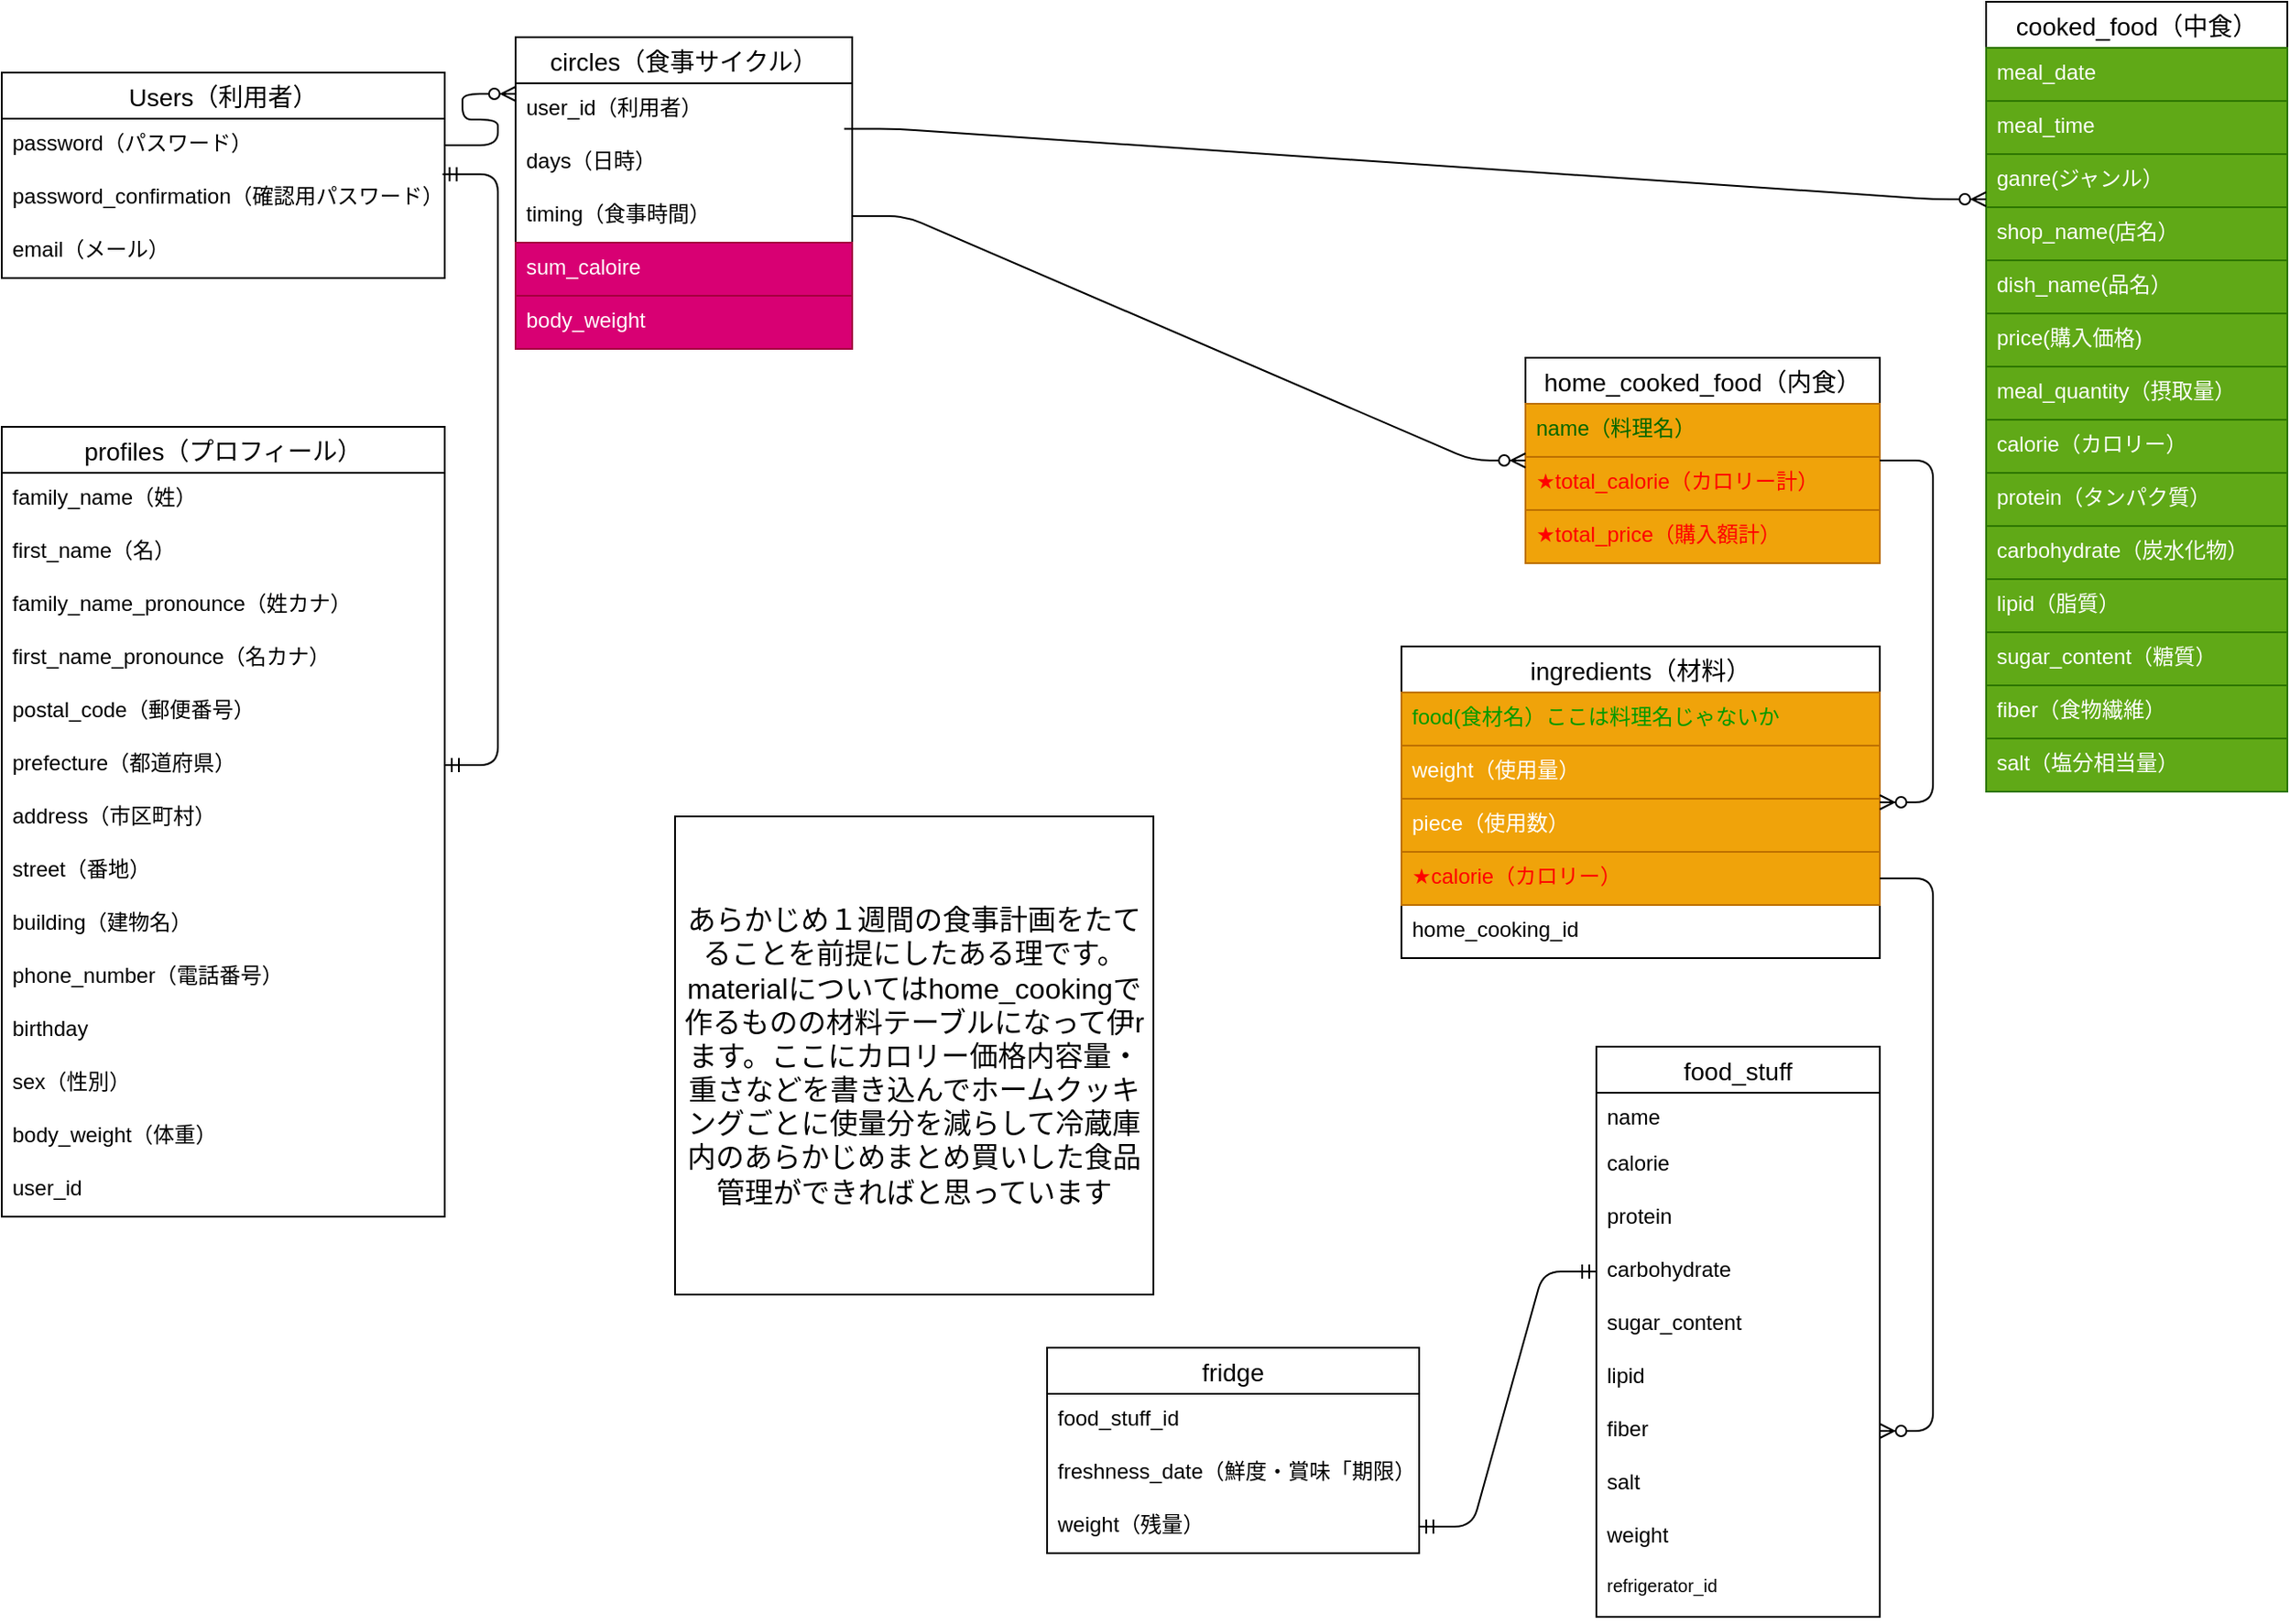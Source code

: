 <mxfile>
    <diagram id="WbgnvZaTyjX36KZ8kXM8" name="ページ1">
        <mxGraphModel dx="480" dy="800" grid="1" gridSize="10" guides="1" tooltips="1" connect="1" arrows="1" fold="1" page="1" pageScale="1" pageWidth="850" pageHeight="1100" math="0" shadow="0">
            <root>
                <mxCell id="0"/>
                <mxCell id="1" parent="0"/>
                <mxCell id="3" value="Users（利用者）" style="swimlane;fontStyle=0;childLayout=stackLayout;horizontal=1;startSize=26;horizontalStack=0;resizeParent=1;resizeParentMax=0;resizeLast=0;collapsible=1;marginBottom=0;align=center;fontSize=14;" parent="1" vertex="1">
                    <mxGeometry x="30" y="50" width="250" height="116" as="geometry"/>
                </mxCell>
                <mxCell id="4" value="password（パスワード）" style="text;strokeColor=none;fillColor=none;spacingLeft=4;spacingRight=4;overflow=hidden;rotatable=0;points=[[0,0.5],[1,0.5]];portConstraint=eastwest;fontSize=12;" parent="3" vertex="1">
                    <mxGeometry y="26" width="250" height="30" as="geometry"/>
                </mxCell>
                <mxCell id="5" value="password_confirmation（確認用パスワード）" style="text;strokeColor=none;fillColor=none;spacingLeft=4;spacingRight=4;overflow=hidden;rotatable=0;points=[[0,0.5],[1,0.5]];portConstraint=eastwest;fontSize=12;" parent="3" vertex="1">
                    <mxGeometry y="56" width="250" height="30" as="geometry"/>
                </mxCell>
                <mxCell id="6" value="email（メール）" style="text;strokeColor=none;fillColor=none;spacingLeft=4;spacingRight=4;overflow=hidden;rotatable=0;points=[[0,0.5],[1,0.5]];portConstraint=eastwest;fontSize=12;" parent="3" vertex="1">
                    <mxGeometry y="86" width="250" height="30" as="geometry"/>
                </mxCell>
                <mxCell id="7" value="circles（食事サイクル）" style="swimlane;fontStyle=0;childLayout=stackLayout;horizontal=1;startSize=26;horizontalStack=0;resizeParent=1;resizeParentMax=0;resizeLast=0;collapsible=1;marginBottom=0;align=center;fontSize=14;" parent="1" vertex="1">
                    <mxGeometry x="320" y="30" width="190" height="176" as="geometry">
                        <mxRectangle x="360" y="80" width="140" height="40" as="alternateBounds"/>
                    </mxGeometry>
                </mxCell>
                <mxCell id="8" value="user_id（利用者）" style="text;strokeColor=none;fillColor=none;spacingLeft=4;spacingRight=4;overflow=hidden;rotatable=0;points=[[0,0.5],[1,0.5]];portConstraint=eastwest;fontSize=12;" parent="7" vertex="1">
                    <mxGeometry y="26" width="190" height="30" as="geometry"/>
                </mxCell>
                <mxCell id="9" value="days（日時）" style="text;strokeColor=none;fillColor=none;spacingLeft=4;spacingRight=4;overflow=hidden;rotatable=0;points=[[0,0.5],[1,0.5]];portConstraint=eastwest;fontSize=12;" parent="7" vertex="1">
                    <mxGeometry y="56" width="190" height="30" as="geometry"/>
                </mxCell>
                <mxCell id="10" value="timing（食事時間）" style="text;strokeColor=none;fillColor=none;spacingLeft=4;spacingRight=4;overflow=hidden;rotatable=0;points=[[0,0.5],[1,0.5]];portConstraint=eastwest;fontSize=12;" parent="7" vertex="1">
                    <mxGeometry y="86" width="190" height="30" as="geometry"/>
                </mxCell>
                <mxCell id="66" value="sum_caloire" style="text;strokeColor=#A50040;fillColor=#d80073;spacingLeft=4;spacingRight=4;overflow=hidden;rotatable=0;points=[[0,0.5],[1,0.5]];portConstraint=eastwest;fontSize=12;fontColor=#ffffff;" parent="7" vertex="1">
                    <mxGeometry y="116" width="190" height="30" as="geometry"/>
                </mxCell>
                <mxCell id="67" value="body_weight" style="text;strokeColor=#A50040;fillColor=#d80073;spacingLeft=4;spacingRight=4;overflow=hidden;rotatable=0;points=[[0,0.5],[1,0.5]];portConstraint=eastwest;fontSize=12;fontColor=#ffffff;" parent="7" vertex="1">
                    <mxGeometry y="146" width="190" height="30" as="geometry"/>
                </mxCell>
                <mxCell id="11" value="cooked_food（中食）" style="swimlane;fontStyle=0;childLayout=stackLayout;horizontal=1;startSize=26;horizontalStack=0;resizeParent=1;resizeParentMax=0;resizeLast=0;collapsible=1;marginBottom=0;align=center;fontSize=14;" parent="1" vertex="1">
                    <mxGeometry x="1150" y="10" width="170" height="446" as="geometry"/>
                </mxCell>
                <mxCell id="12" value="meal_date" style="text;strokeColor=#2D7600;fillColor=#60a917;spacingLeft=4;spacingRight=4;overflow=hidden;rotatable=0;points=[[0,0.5],[1,0.5]];portConstraint=eastwest;fontSize=12;fontColor=#ffffff;" parent="11" vertex="1">
                    <mxGeometry y="26" width="170" height="30" as="geometry"/>
                </mxCell>
                <mxCell id="69" value="meal_time" style="text;strokeColor=#2D7600;fillColor=#60a917;spacingLeft=4;spacingRight=4;overflow=hidden;rotatable=0;points=[[0,0.5],[1,0.5]];portConstraint=eastwest;fontSize=12;fontColor=#ffffff;" vertex="1" parent="11">
                    <mxGeometry y="56" width="170" height="30" as="geometry"/>
                </mxCell>
                <mxCell id="70" value="ganre(ジャンル）" style="text;strokeColor=#2D7600;fillColor=#60a917;spacingLeft=4;spacingRight=4;overflow=hidden;rotatable=0;points=[[0,0.5],[1,0.5]];portConstraint=eastwest;fontSize=12;fontColor=#ffffff;" vertex="1" parent="11">
                    <mxGeometry y="86" width="170" height="30" as="geometry"/>
                </mxCell>
                <mxCell id="13" value="shop_name(店名）" style="text;strokeColor=#2D7600;fillColor=#60a917;spacingLeft=4;spacingRight=4;overflow=hidden;rotatable=0;points=[[0,0.5],[1,0.5]];portConstraint=eastwest;fontSize=12;fontColor=#ffffff;" parent="11" vertex="1">
                    <mxGeometry y="116" width="170" height="30" as="geometry"/>
                </mxCell>
                <mxCell id="72" value="dish_name(品名）" style="text;strokeColor=#2D7600;fillColor=#60a917;spacingLeft=4;spacingRight=4;overflow=hidden;rotatable=0;points=[[0,0.5],[1,0.5]];portConstraint=eastwest;fontSize=12;fontColor=#ffffff;" vertex="1" parent="11">
                    <mxGeometry y="146" width="170" height="30" as="geometry"/>
                </mxCell>
                <mxCell id="71" value="price(購入価格)" style="text;strokeColor=#2D7600;fillColor=#60a917;spacingLeft=4;spacingRight=4;overflow=hidden;rotatable=0;points=[[0,0.5],[1,0.5]];portConstraint=eastwest;fontSize=12;fontColor=#ffffff;" vertex="1" parent="11">
                    <mxGeometry y="176" width="170" height="30" as="geometry"/>
                </mxCell>
                <mxCell id="73" value="meal_quantity（摂取量）" style="text;strokeColor=#2D7600;fillColor=#60a917;spacingLeft=4;spacingRight=4;overflow=hidden;rotatable=0;points=[[0,0.5],[1,0.5]];portConstraint=eastwest;fontSize=12;fontColor=#ffffff;" vertex="1" parent="11">
                    <mxGeometry y="206" width="170" height="30" as="geometry"/>
                </mxCell>
                <mxCell id="74" value="calorie（カロリー）" style="text;strokeColor=#2D7600;fillColor=#60a917;spacingLeft=4;spacingRight=4;overflow=hidden;rotatable=0;points=[[0,0.5],[1,0.5]];portConstraint=eastwest;fontSize=12;fontColor=#ffffff;" vertex="1" parent="11">
                    <mxGeometry y="236" width="170" height="30" as="geometry"/>
                </mxCell>
                <mxCell id="14" value="protein（タンパク質）" style="text;strokeColor=#2D7600;fillColor=#60a917;spacingLeft=4;spacingRight=4;overflow=hidden;rotatable=0;points=[[0,0.5],[1,0.5]];portConstraint=eastwest;fontSize=12;fontColor=#ffffff;" parent="11" vertex="1">
                    <mxGeometry y="266" width="170" height="30" as="geometry"/>
                </mxCell>
                <mxCell id="75" value="carbohydrate（炭水化物）" style="text;strokeColor=#2D7600;fillColor=#60a917;spacingLeft=4;spacingRight=4;overflow=hidden;rotatable=0;points=[[0,0.5],[1,0.5]];portConstraint=eastwest;fontSize=12;fontColor=#ffffff;" vertex="1" parent="11">
                    <mxGeometry y="296" width="170" height="30" as="geometry"/>
                </mxCell>
                <mxCell id="77" value="lipid（脂質）" style="text;strokeColor=#2D7600;fillColor=#60a917;spacingLeft=4;spacingRight=4;overflow=hidden;rotatable=0;points=[[0,0.5],[1,0.5]];portConstraint=eastwest;fontSize=12;fontColor=#ffffff;" vertex="1" parent="11">
                    <mxGeometry y="326" width="170" height="30" as="geometry"/>
                </mxCell>
                <mxCell id="76" value="sugar_content（糖質）" style="text;strokeColor=#2D7600;fillColor=#60a917;spacingLeft=4;spacingRight=4;overflow=hidden;rotatable=0;points=[[0,0.5],[1,0.5]];portConstraint=eastwest;fontSize=12;fontColor=#ffffff;" vertex="1" parent="11">
                    <mxGeometry y="356" width="170" height="30" as="geometry"/>
                </mxCell>
                <mxCell id="80" value="fiber（食物繊維）" style="text;strokeColor=#2D7600;fillColor=#60a917;spacingLeft=4;spacingRight=4;overflow=hidden;rotatable=0;points=[[0,0.5],[1,0.5]];portConstraint=eastwest;fontSize=12;fontColor=#ffffff;" vertex="1" parent="11">
                    <mxGeometry y="386" width="170" height="30" as="geometry"/>
                </mxCell>
                <mxCell id="78" value="salt（塩分相当量）" style="text;strokeColor=#2D7600;fillColor=#60a917;spacingLeft=4;spacingRight=4;overflow=hidden;rotatable=0;points=[[0,0.5],[1,0.5]];portConstraint=eastwest;fontSize=12;fontColor=#ffffff;" vertex="1" parent="11">
                    <mxGeometry y="416" width="170" height="30" as="geometry"/>
                </mxCell>
                <mxCell id="15" value="home_cooked_food（内食）" style="swimlane;fontStyle=0;childLayout=stackLayout;horizontal=1;startSize=26;horizontalStack=0;resizeParent=1;resizeParentMax=0;resizeLast=0;collapsible=1;marginBottom=0;align=center;fontSize=14;" parent="1" vertex="1">
                    <mxGeometry x="890" y="211" width="200" height="116" as="geometry"/>
                </mxCell>
                <mxCell id="16" value="name（料理名）" style="text;strokeColor=#BD7000;fillColor=#f0a30a;spacingLeft=4;spacingRight=4;overflow=hidden;rotatable=0;points=[[0,0.5],[1,0.5]];portConstraint=eastwest;fontSize=12;fontColor=#006600;" parent="15" vertex="1">
                    <mxGeometry y="26" width="200" height="30" as="geometry"/>
                </mxCell>
                <mxCell id="17" value="★total_calorie（カロリー計）" style="text;strokeColor=#BD7000;fillColor=#f0a30a;spacingLeft=4;spacingRight=4;overflow=hidden;rotatable=0;points=[[0,0.5],[1,0.5]];portConstraint=eastwest;fontSize=12;fontColor=#FF0000;" parent="15" vertex="1">
                    <mxGeometry y="56" width="200" height="30" as="geometry"/>
                </mxCell>
                <mxCell id="18" value="★total_price（購入額計）" style="text;strokeColor=#BD7000;fillColor=#f0a30a;spacingLeft=4;spacingRight=4;overflow=hidden;rotatable=0;points=[[0,0.5],[1,0.5]];portConstraint=eastwest;fontSize=12;fontColor=#FF0000;" parent="15" vertex="1">
                    <mxGeometry y="86" width="200" height="30" as="geometry"/>
                </mxCell>
                <mxCell id="19" value="" style="edgeStyle=entityRelationEdgeStyle;fontSize=12;html=1;endArrow=ERzeroToMany;endFill=1;entryX=0;entryY=0.2;entryDx=0;entryDy=0;entryPerimeter=0;exitX=1;exitY=0.5;exitDx=0;exitDy=0;" parent="1" source="4" target="8" edge="1">
                    <mxGeometry width="100" height="100" relative="1" as="geometry">
                        <mxPoint x="290" y="91" as="sourcePoint"/>
                        <mxPoint x="358.08" y="196" as="targetPoint"/>
                    </mxGeometry>
                </mxCell>
                <mxCell id="20" value="profiles（プロフィール）" style="swimlane;fontStyle=0;childLayout=stackLayout;horizontal=1;startSize=26;horizontalStack=0;resizeParent=1;resizeParentMax=0;resizeLast=0;collapsible=1;marginBottom=0;align=center;fontSize=14;" parent="1" vertex="1">
                    <mxGeometry x="30" y="250" width="250" height="446" as="geometry"/>
                </mxCell>
                <mxCell id="21" value="family_name（姓）" style="text;strokeColor=none;fillColor=none;spacingLeft=4;spacingRight=4;overflow=hidden;rotatable=0;points=[[0,0.5],[1,0.5]];portConstraint=eastwest;fontSize=12;" parent="20" vertex="1">
                    <mxGeometry y="26" width="250" height="30" as="geometry"/>
                </mxCell>
                <mxCell id="22" value="first_name（名）" style="text;strokeColor=none;fillColor=none;spacingLeft=4;spacingRight=4;overflow=hidden;rotatable=0;points=[[0,0.5],[1,0.5]];portConstraint=eastwest;fontSize=12;" parent="20" vertex="1">
                    <mxGeometry y="56" width="250" height="30" as="geometry"/>
                </mxCell>
                <mxCell id="23" value="family_name_pronounce（姓カナ）" style="text;strokeColor=none;fillColor=none;spacingLeft=4;spacingRight=4;overflow=hidden;rotatable=0;points=[[0,0.5],[1,0.5]];portConstraint=eastwest;fontSize=12;" parent="20" vertex="1">
                    <mxGeometry y="86" width="250" height="30" as="geometry"/>
                </mxCell>
                <mxCell id="24" value="first_name_pronounce（名カナ）" style="text;strokeColor=none;fillColor=none;spacingLeft=4;spacingRight=4;overflow=hidden;rotatable=0;points=[[0,0.5],[1,0.5]];portConstraint=eastwest;fontSize=12;" parent="20" vertex="1">
                    <mxGeometry y="116" width="250" height="30" as="geometry"/>
                </mxCell>
                <mxCell id="25" value="postal_code（郵便番号）" style="text;strokeColor=none;fillColor=none;spacingLeft=4;spacingRight=4;overflow=hidden;rotatable=0;points=[[0,0.5],[1,0.5]];portConstraint=eastwest;fontSize=12;" parent="20" vertex="1">
                    <mxGeometry y="146" width="250" height="30" as="geometry"/>
                </mxCell>
                <mxCell id="26" value="prefecture（都道府県）" style="text;strokeColor=none;fillColor=none;spacingLeft=4;spacingRight=4;overflow=hidden;rotatable=0;points=[[0,0.5],[1,0.5]];portConstraint=eastwest;fontSize=12;" parent="20" vertex="1">
                    <mxGeometry y="176" width="250" height="30" as="geometry"/>
                </mxCell>
                <mxCell id="27" value="address（市区町村）" style="text;strokeColor=none;fillColor=none;spacingLeft=4;spacingRight=4;overflow=hidden;rotatable=0;points=[[0,0.5],[1,0.5]];portConstraint=eastwest;fontSize=12;" parent="20" vertex="1">
                    <mxGeometry y="206" width="250" height="30" as="geometry"/>
                </mxCell>
                <mxCell id="28" value="street（番地）" style="text;strokeColor=none;fillColor=none;spacingLeft=4;spacingRight=4;overflow=hidden;rotatable=0;points=[[0,0.5],[1,0.5]];portConstraint=eastwest;fontSize=12;" parent="20" vertex="1">
                    <mxGeometry y="236" width="250" height="30" as="geometry"/>
                </mxCell>
                <mxCell id="29" value="building（建物名）" style="text;strokeColor=none;fillColor=none;spacingLeft=4;spacingRight=4;overflow=hidden;rotatable=0;points=[[0,0.5],[1,0.5]];portConstraint=eastwest;fontSize=12;" parent="20" vertex="1">
                    <mxGeometry y="266" width="250" height="30" as="geometry"/>
                </mxCell>
                <mxCell id="30" value="phone_number（電話番号）" style="text;strokeColor=none;fillColor=none;spacingLeft=4;spacingRight=4;overflow=hidden;rotatable=0;points=[[0,0.5],[1,0.5]];portConstraint=eastwest;fontSize=12;" parent="20" vertex="1">
                    <mxGeometry y="296" width="250" height="30" as="geometry"/>
                </mxCell>
                <mxCell id="31" value="birthday" style="text;strokeColor=none;fillColor=none;spacingLeft=4;spacingRight=4;overflow=hidden;rotatable=0;points=[[0,0.5],[1,0.5]];portConstraint=eastwest;fontSize=12;" parent="20" vertex="1">
                    <mxGeometry y="326" width="250" height="30" as="geometry"/>
                </mxCell>
                <mxCell id="68" value="sex（性別）" style="text;strokeColor=none;fillColor=none;spacingLeft=4;spacingRight=4;overflow=hidden;rotatable=0;points=[[0,0.5],[1,0.5]];portConstraint=eastwest;fontSize=12;" parent="20" vertex="1">
                    <mxGeometry y="356" width="250" height="30" as="geometry"/>
                </mxCell>
                <mxCell id="32" value="body_weight（体重）" style="text;strokeColor=none;fillColor=none;spacingLeft=4;spacingRight=4;overflow=hidden;rotatable=0;points=[[0,0.5],[1,0.5]];portConstraint=eastwest;fontSize=12;" parent="20" vertex="1">
                    <mxGeometry y="386" width="250" height="30" as="geometry"/>
                </mxCell>
                <mxCell id="33" value="user_id" style="text;strokeColor=none;fillColor=none;spacingLeft=4;spacingRight=4;overflow=hidden;rotatable=0;points=[[0,0.5],[1,0.5]];portConstraint=eastwest;fontSize=12;" parent="20" vertex="1">
                    <mxGeometry y="416" width="250" height="30" as="geometry"/>
                </mxCell>
                <mxCell id="34" value="" style="edgeStyle=entityRelationEdgeStyle;fontSize=12;html=1;endArrow=ERmandOne;startArrow=ERmandOne;entryX=0.995;entryY=0.044;entryDx=0;entryDy=0;entryPerimeter=0;" parent="1" source="26" target="5" edge="1">
                    <mxGeometry width="100" height="100" relative="1" as="geometry">
                        <mxPoint x="290" y="310" as="sourcePoint"/>
                        <mxPoint x="360" y="253" as="targetPoint"/>
                    </mxGeometry>
                </mxCell>
                <mxCell id="35" value="ingredients（材料）" style="swimlane;fontStyle=0;childLayout=stackLayout;horizontal=1;startSize=26;horizontalStack=0;resizeParent=1;resizeParentMax=0;resizeLast=0;collapsible=1;marginBottom=0;align=center;fontSize=14;" parent="1" vertex="1">
                    <mxGeometry x="820" y="374" width="270" height="176" as="geometry"/>
                </mxCell>
                <mxCell id="36" value="food(食材名）ここは料理名じゃないか" style="text;strokeColor=#BD7000;fillColor=#f0a30a;spacingLeft=4;spacingRight=4;overflow=hidden;rotatable=0;points=[[0,0.5],[1,0.5]];portConstraint=eastwest;fontSize=12;fontColor=#009900;" parent="35" vertex="1">
                    <mxGeometry y="26" width="270" height="30" as="geometry"/>
                </mxCell>
                <mxCell id="37" value="weight（使用量）" style="text;strokeColor=#BD7000;fillColor=#f0a30a;spacingLeft=4;spacingRight=4;overflow=hidden;rotatable=0;points=[[0,0.5],[1,0.5]];portConstraint=eastwest;fontSize=12;fontColor=#ffffff;" parent="35" vertex="1">
                    <mxGeometry y="56" width="270" height="30" as="geometry"/>
                </mxCell>
                <mxCell id="38" value="piece（使用数）" style="text;strokeColor=#BD7000;fillColor=#f0a30a;spacingLeft=4;spacingRight=4;overflow=hidden;rotatable=0;points=[[0,0.5],[1,0.5]];portConstraint=eastwest;fontSize=12;fontColor=#ffffff;" parent="35" vertex="1">
                    <mxGeometry y="86" width="270" height="30" as="geometry"/>
                </mxCell>
                <mxCell id="39" value="★calorie（カロリー）" style="text;strokeColor=#BD7000;fillColor=#f0a30a;spacingLeft=4;spacingRight=4;overflow=hidden;rotatable=0;points=[[0,0.5],[1,0.5]];portConstraint=eastwest;fontSize=12;fontColor=#FF0000;" parent="35" vertex="1">
                    <mxGeometry y="116" width="270" height="30" as="geometry"/>
                </mxCell>
                <mxCell id="40" value="home_cooking_id" style="text;spacingLeft=4;spacingRight=4;overflow=hidden;rotatable=0;points=[[0,0.5],[1,0.5]];portConstraint=eastwest;fontSize=12;" parent="35" vertex="1">
                    <mxGeometry y="146" width="270" height="30" as="geometry"/>
                </mxCell>
                <mxCell id="45" value="" style="edgeStyle=entityRelationEdgeStyle;fontSize=12;html=1;endArrow=ERzeroToMany;endFill=1;entryX=0;entryY=0.25;entryDx=0;entryDy=0;exitX=0.976;exitY=-0.141;exitDx=0;exitDy=0;exitPerimeter=0;" parent="1" source="9" target="11" edge="1">
                    <mxGeometry width="100" height="100" relative="1" as="geometry">
                        <mxPoint x="520" y="180" as="sourcePoint"/>
                        <mxPoint x="538.95" y="122.45" as="targetPoint"/>
                    </mxGeometry>
                </mxCell>
                <mxCell id="46" value="あらかじめ１週間の食事計画をたてることを前提にしたある理です。materialについてはhome_cookingで作るものの材料テーブルになって伊rます。ここにカロリー価格内容量・重さなどを書き込んでホームクッキングごとに使量分を減らして冷蔵庫内のあらかじめまとめ買いした食品管理ができればと思っています" style="whiteSpace=wrap;html=1;align=center;fontSize=16;" parent="1" vertex="1">
                    <mxGeometry x="410" y="470" width="270" height="270" as="geometry"/>
                </mxCell>
                <mxCell id="51" value="" style="edgeStyle=entityRelationEdgeStyle;fontSize=12;html=1;endArrow=ERzeroToMany;endFill=1;exitX=1;exitY=0.5;exitDx=0;exitDy=0;entryX=0;entryY=0.5;entryDx=0;entryDy=0;" parent="1" source="10" target="15" edge="1">
                    <mxGeometry width="100" height="100" relative="1" as="geometry">
                        <mxPoint x="550" y="400" as="sourcePoint"/>
                        <mxPoint x="540" y="231" as="targetPoint"/>
                    </mxGeometry>
                </mxCell>
                <mxCell id="53" value="food_stuff" style="swimlane;fontStyle=0;childLayout=stackLayout;horizontal=1;startSize=26;horizontalStack=0;resizeParent=1;resizeParentMax=0;resizeLast=0;collapsible=1;marginBottom=0;align=center;fontSize=14;" parent="1" vertex="1">
                    <mxGeometry x="930" y="600" width="160" height="322" as="geometry"/>
                </mxCell>
                <mxCell id="54" value="name" style="text;strokeColor=none;fillColor=none;spacingLeft=4;spacingRight=4;overflow=hidden;rotatable=0;points=[[0,0.5],[1,0.5]];portConstraint=eastwest;fontSize=12;" parent="53" vertex="1">
                    <mxGeometry y="26" width="160" height="26" as="geometry"/>
                </mxCell>
                <mxCell id="55" value="calorie" style="text;strokeColor=none;fillColor=none;spacingLeft=4;spacingRight=4;overflow=hidden;rotatable=0;points=[[0,0.5],[1,0.5]];portConstraint=eastwest;fontSize=12;" parent="53" vertex="1">
                    <mxGeometry y="52" width="160" height="30" as="geometry"/>
                </mxCell>
                <mxCell id="81" value="protein" style="text;strokeColor=none;fillColor=none;spacingLeft=4;spacingRight=4;overflow=hidden;rotatable=0;points=[[0,0.5],[1,0.5]];portConstraint=eastwest;fontSize=12;" vertex="1" parent="53">
                    <mxGeometry y="82" width="160" height="30" as="geometry"/>
                </mxCell>
                <mxCell id="82" value="carbohydrate" style="text;strokeColor=none;fillColor=none;spacingLeft=4;spacingRight=4;overflow=hidden;rotatable=0;points=[[0,0.5],[1,0.5]];portConstraint=eastwest;fontSize=12;" vertex="1" parent="53">
                    <mxGeometry y="112" width="160" height="30" as="geometry"/>
                </mxCell>
                <mxCell id="83" value="sugar_content" style="text;strokeColor=none;fillColor=none;spacingLeft=4;spacingRight=4;overflow=hidden;rotatable=0;points=[[0,0.5],[1,0.5]];portConstraint=eastwest;fontSize=12;" vertex="1" parent="53">
                    <mxGeometry y="142" width="160" height="30" as="geometry"/>
                </mxCell>
                <mxCell id="84" value="lipid" style="text;strokeColor=none;fillColor=none;spacingLeft=4;spacingRight=4;overflow=hidden;rotatable=0;points=[[0,0.5],[1,0.5]];portConstraint=eastwest;fontSize=12;" vertex="1" parent="53">
                    <mxGeometry y="172" width="160" height="30" as="geometry"/>
                </mxCell>
                <mxCell id="85" value="fiber" style="text;strokeColor=none;fillColor=none;spacingLeft=4;spacingRight=4;overflow=hidden;rotatable=0;points=[[0,0.5],[1,0.5]];portConstraint=eastwest;fontSize=12;" vertex="1" parent="53">
                    <mxGeometry y="202" width="160" height="30" as="geometry"/>
                </mxCell>
                <mxCell id="86" value="salt" style="text;strokeColor=none;fillColor=none;spacingLeft=4;spacingRight=4;overflow=hidden;rotatable=0;points=[[0,0.5],[1,0.5]];portConstraint=eastwest;fontSize=12;" vertex="1" parent="53">
                    <mxGeometry y="232" width="160" height="30" as="geometry"/>
                </mxCell>
                <mxCell id="56" value="weight" style="text;strokeColor=none;fillColor=none;spacingLeft=4;spacingRight=4;overflow=hidden;rotatable=0;points=[[0,0.5],[1,0.5]];portConstraint=eastwest;fontSize=12;" parent="53" vertex="1">
                    <mxGeometry y="262" width="160" height="30" as="geometry"/>
                </mxCell>
                <mxCell id="60" value="refrigerator_id" style="text;strokeColor=none;fillColor=none;spacingLeft=4;spacingRight=4;overflow=hidden;rotatable=0;points=[[0,0.5],[1,0.5]];portConstraint=eastwest;fontSize=10;" parent="53" vertex="1">
                    <mxGeometry y="292" width="160" height="30" as="geometry"/>
                </mxCell>
                <mxCell id="61" value="fridge" style="swimlane;fontStyle=0;childLayout=stackLayout;horizontal=1;startSize=26;horizontalStack=0;resizeParent=1;resizeParentMax=0;resizeLast=0;collapsible=1;marginBottom=0;align=center;fontSize=14;" parent="1" vertex="1">
                    <mxGeometry x="620" y="770" width="210" height="116" as="geometry"/>
                </mxCell>
                <mxCell id="88" value="food_stuff_id" style="text;strokeColor=none;fillColor=none;spacingLeft=4;spacingRight=4;overflow=hidden;rotatable=0;points=[[0,0.5],[1,0.5]];portConstraint=eastwest;fontSize=12;" vertex="1" parent="61">
                    <mxGeometry y="26" width="210" height="30" as="geometry"/>
                </mxCell>
                <mxCell id="89" value="freshness_date（鮮度・賞味「期限）" style="text;strokeColor=none;fillColor=none;spacingLeft=4;spacingRight=4;overflow=hidden;rotatable=0;points=[[0,0.5],[1,0.5]];portConstraint=eastwest;fontSize=12;" vertex="1" parent="61">
                    <mxGeometry y="56" width="210" height="30" as="geometry"/>
                </mxCell>
                <mxCell id="63" value="weight（残量）" style="text;strokeColor=none;fillColor=none;spacingLeft=4;spacingRight=4;overflow=hidden;rotatable=0;points=[[0,0.5],[1,0.5]];portConstraint=eastwest;fontSize=12;" parent="61" vertex="1">
                    <mxGeometry y="86" width="210" height="30" as="geometry"/>
                </mxCell>
                <mxCell id="65" value="" style="edgeStyle=entityRelationEdgeStyle;fontSize=12;html=1;endArrow=ERmandOne;startArrow=ERmandOne;entryX=0;entryY=0.5;entryDx=0;entryDy=0;" parent="1" source="63" edge="1">
                    <mxGeometry width="100" height="100" relative="1" as="geometry">
                        <mxPoint x="600" y="550" as="sourcePoint"/>
                        <mxPoint x="930" y="727" as="targetPoint"/>
                    </mxGeometry>
                </mxCell>
                <mxCell id="52" value="" style="edgeStyle=entityRelationEdgeStyle;fontSize=12;html=1;endArrow=ERzeroToMany;endFill=1;entryX=1;entryY=0.5;entryDx=0;entryDy=0;exitX=1;exitY=0.5;exitDx=0;exitDy=0;" parent="1" source="15" target="35" edge="1">
                    <mxGeometry width="100" height="100" relative="1" as="geometry">
                        <mxPoint x="920" y="550" as="sourcePoint"/>
                        <mxPoint x="1090" y="451" as="targetPoint"/>
                    </mxGeometry>
                </mxCell>
                <mxCell id="64" value="" style="edgeStyle=entityRelationEdgeStyle;fontSize=12;html=1;endArrow=ERzeroToMany;endFill=1;exitX=1;exitY=0.5;exitDx=0;exitDy=0;entryX=1;entryY=0.5;entryDx=0;entryDy=0;" parent="1" target="85" edge="1" source="39">
                    <mxGeometry width="100" height="100" relative="1" as="geometry">
                        <mxPoint x="1086" y="480" as="sourcePoint"/>
                        <mxPoint x="1090" y="717" as="targetPoint"/>
                    </mxGeometry>
                </mxCell>
            </root>
        </mxGraphModel>
    </diagram>
</mxfile>